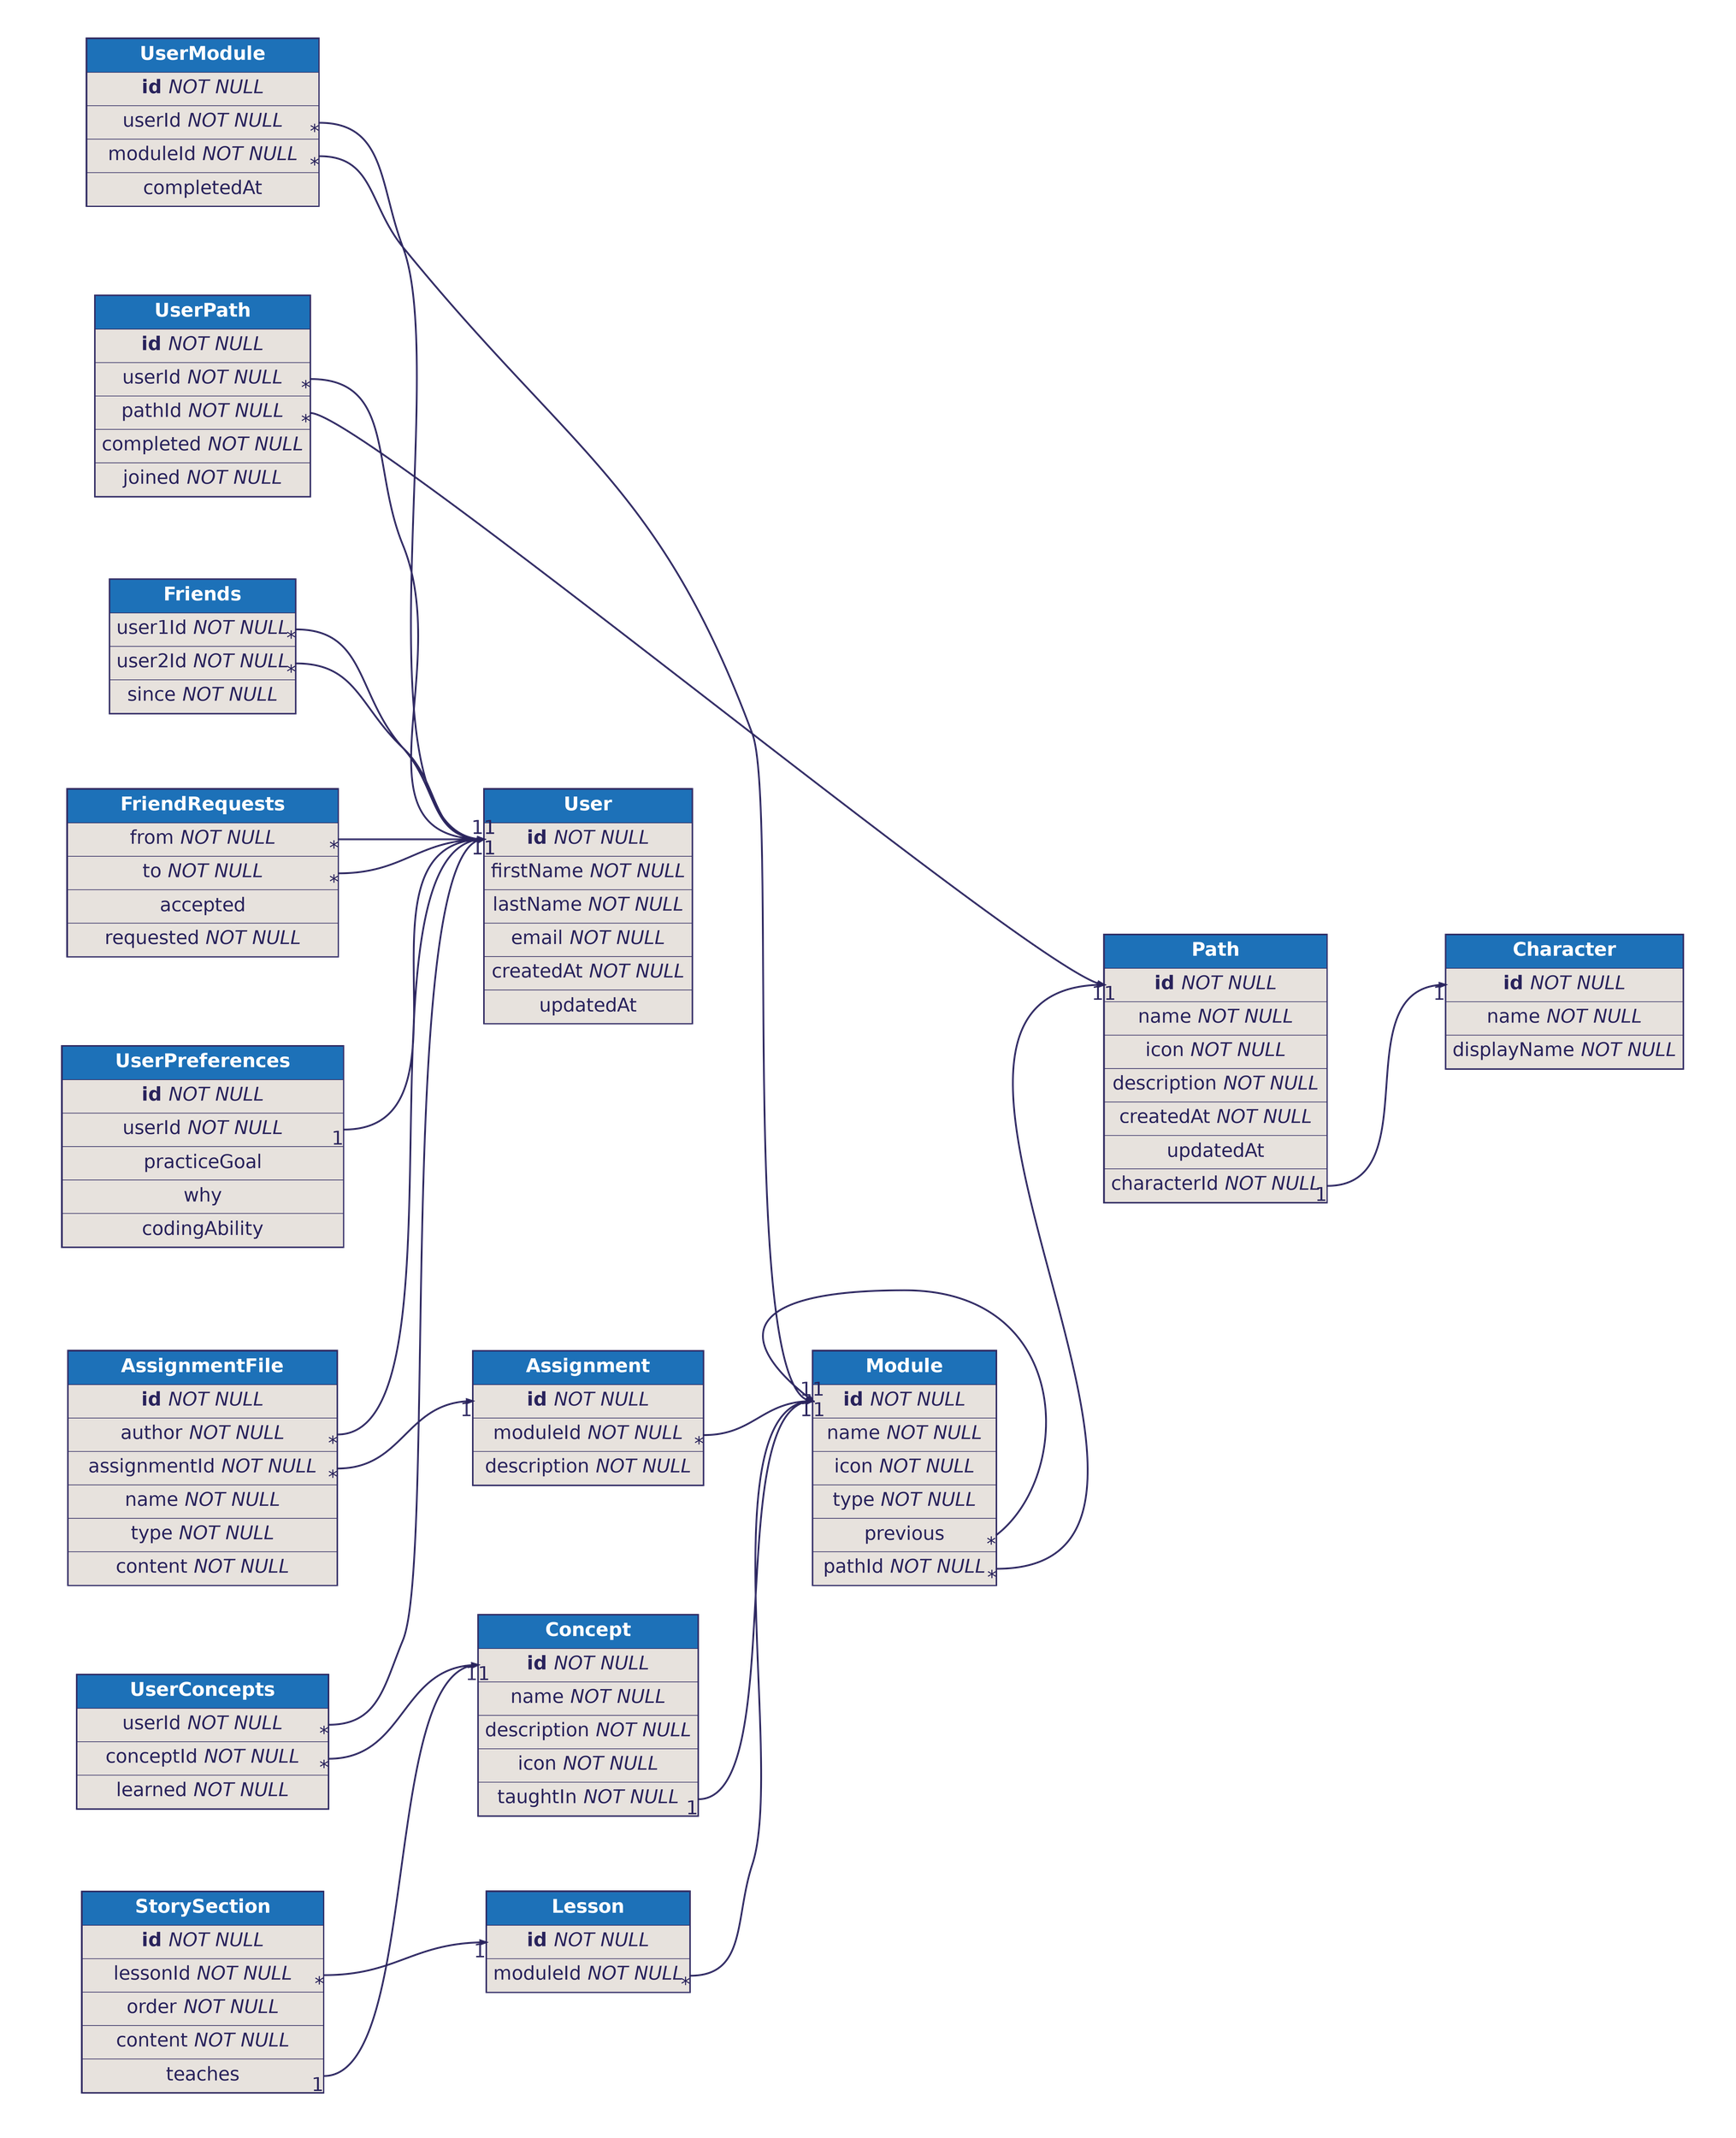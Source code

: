 digraph dbml {
      rankdir=LR;
      graph [fontname="helvetica", fontsize=32, fontcolor="#29235c", bgcolor="transparent"];
      node [penwidth=0, margin=0, fontname="helvetica", fontsize=32, fontcolor="#29235c"];
      edge [fontname="helvetica", fontsize=32, fontcolor="#29235c", color="#29235c"];

      
      
      "User" [id=User;label=<<TABLE BORDER="2" COLOR="#29235c" CELLBORDER="1" CELLSPACING="0" CELLPADDING="10" >
      <TR><TD PORT="f0" WIDTH="150" BGCOLOR="#1d71b8"><font color="#ffffff"><B>       User       </B></font></TD></TR>
<TR><TD PORT="f1" BGCOLOR="#e7e2dd"><b>id</b> <i>NOT NULL</i></TD></TR>
<TR><TD PORT="f2" BGCOLOR="#e7e2dd">firstName <i>NOT NULL</i></TD></TR>
<TR><TD PORT="f3" BGCOLOR="#e7e2dd">lastName <i>NOT NULL</i></TD></TR>
<TR><TD PORT="f4" BGCOLOR="#e7e2dd">email <i>NOT NULL</i></TD></TR>
<TR><TD PORT="f5" BGCOLOR="#e7e2dd">createdAt <i>NOT NULL</i></TD></TR>
<TR><TD PORT="f6" BGCOLOR="#e7e2dd">updatedAt</TD></TR>
    </TABLE>>];
"User" [id=User;label=<<TABLE BORDER="2" COLOR="#29235c" CELLBORDER="1" CELLSPACING="0" CELLPADDING="10" >
      <TR><TD PORT="f0" WIDTH="150" BGCOLOR="#1d71b8"><font color="#ffffff"><B>       User       </B></font></TD></TR>
<TR><TD PORT="f1" BGCOLOR="#e7e2dd"><b>id</b> <i>NOT NULL</i></TD></TR>
<TR><TD PORT="f2" BGCOLOR="#e7e2dd">firstName <i>NOT NULL</i></TD></TR>
<TR><TD PORT="f3" BGCOLOR="#e7e2dd">lastName <i>NOT NULL</i></TD></TR>
<TR><TD PORT="f4" BGCOLOR="#e7e2dd">email <i>NOT NULL</i></TD></TR>
<TR><TD PORT="f5" BGCOLOR="#e7e2dd">createdAt <i>NOT NULL</i></TD></TR>
<TR><TD PORT="f6" BGCOLOR="#e7e2dd">updatedAt</TD></TR>
    </TABLE>>];
"UserPreferences" [id=UserPreferences;label=<<TABLE BORDER="2" COLOR="#29235c" CELLBORDER="1" CELLSPACING="0" CELLPADDING="10" >
      <TR><TD PORT="f0" WIDTH="150" BGCOLOR="#1d71b8"><font color="#ffffff"><B>       UserPreferences       </B></font></TD></TR>
<TR><TD PORT="f1" BGCOLOR="#e7e2dd"><b>id</b> <i>NOT NULL</i></TD></TR>
<TR><TD PORT="f2" BGCOLOR="#e7e2dd">userId <i>NOT NULL</i></TD></TR>
<TR><TD PORT="f3" BGCOLOR="#e7e2dd">practiceGoal</TD></TR>
<TR><TD PORT="f4" BGCOLOR="#e7e2dd">why</TD></TR>
<TR><TD PORT="f5" BGCOLOR="#e7e2dd">codingAbility</TD></TR>
    </TABLE>>];
"Path" [id=Path;label=<<TABLE BORDER="2" COLOR="#29235c" CELLBORDER="1" CELLSPACING="0" CELLPADDING="10" >
      <TR><TD PORT="f0" WIDTH="150" BGCOLOR="#1d71b8"><font color="#ffffff"><B>       Path       </B></font></TD></TR>
<TR><TD PORT="f1" BGCOLOR="#e7e2dd"><b>id</b> <i>NOT NULL</i></TD></TR>
<TR><TD PORT="f2" BGCOLOR="#e7e2dd">name <i>NOT NULL</i></TD></TR>
<TR><TD PORT="f3" BGCOLOR="#e7e2dd">icon <i>NOT NULL</i></TD></TR>
<TR><TD PORT="f4" BGCOLOR="#e7e2dd">description <i>NOT NULL</i></TD></TR>
<TR><TD PORT="f5" BGCOLOR="#e7e2dd">createdAt <i>NOT NULL</i></TD></TR>
<TR><TD PORT="f6" BGCOLOR="#e7e2dd">updatedAt</TD></TR>
<TR><TD PORT="f7" BGCOLOR="#e7e2dd">characterId <i>NOT NULL</i></TD></TR>
    </TABLE>>];
"UserPath" [id=UserPath;label=<<TABLE BORDER="2" COLOR="#29235c" CELLBORDER="1" CELLSPACING="0" CELLPADDING="10" >
      <TR><TD PORT="f0" WIDTH="150" BGCOLOR="#1d71b8"><font color="#ffffff"><B>       UserPath       </B></font></TD></TR>
<TR><TD PORT="f1" BGCOLOR="#e7e2dd"><b>id</b> <i>NOT NULL</i></TD></TR>
<TR><TD PORT="f2" BGCOLOR="#e7e2dd">userId <i>NOT NULL</i></TD></TR>
<TR><TD PORT="f3" BGCOLOR="#e7e2dd">pathId <i>NOT NULL</i></TD></TR>
<TR><TD PORT="f4" BGCOLOR="#e7e2dd">completed <i>NOT NULL</i></TD></TR>
<TR><TD PORT="f5" BGCOLOR="#e7e2dd">joined <i>NOT NULL</i></TD></TR>
    </TABLE>>];
"Concept" [id=Concept;label=<<TABLE BORDER="2" COLOR="#29235c" CELLBORDER="1" CELLSPACING="0" CELLPADDING="10" >
      <TR><TD PORT="f0" WIDTH="150" BGCOLOR="#1d71b8"><font color="#ffffff"><B>       Concept       </B></font></TD></TR>
<TR><TD PORT="f1" BGCOLOR="#e7e2dd"><b>id</b> <i>NOT NULL</i></TD></TR>
<TR><TD PORT="f2" BGCOLOR="#e7e2dd">name <i>NOT NULL</i></TD></TR>
<TR><TD PORT="f3" BGCOLOR="#e7e2dd">description <i>NOT NULL</i></TD></TR>
<TR><TD PORT="f4" BGCOLOR="#e7e2dd">icon <i>NOT NULL</i></TD></TR>
<TR><TD PORT="f5" BGCOLOR="#e7e2dd">taughtIn <i>NOT NULL</i></TD></TR>
    </TABLE>>];
"UserConcepts" [id=UserConcepts;label=<<TABLE BORDER="2" COLOR="#29235c" CELLBORDER="1" CELLSPACING="0" CELLPADDING="10" >
      <TR><TD PORT="f0" WIDTH="150" BGCOLOR="#1d71b8"><font color="#ffffff"><B>       UserConcepts       </B></font></TD></TR>
<TR><TD PORT="f1" BGCOLOR="#e7e2dd">userId <i>NOT NULL</i></TD></TR>
<TR><TD PORT="f2" BGCOLOR="#e7e2dd">conceptId <i>NOT NULL</i></TD></TR>
<TR><TD PORT="f3" BGCOLOR="#e7e2dd">learned <i>NOT NULL</i></TD></TR>
    </TABLE>>];
"Module" [id=Module;label=<<TABLE BORDER="2" COLOR="#29235c" CELLBORDER="1" CELLSPACING="0" CELLPADDING="10" >
      <TR><TD PORT="f0" WIDTH="150" BGCOLOR="#1d71b8"><font color="#ffffff"><B>       Module       </B></font></TD></TR>
<TR><TD PORT="f1" BGCOLOR="#e7e2dd"><b>id</b> <i>NOT NULL</i></TD></TR>
<TR><TD PORT="f2" BGCOLOR="#e7e2dd">name <i>NOT NULL</i></TD></TR>
<TR><TD PORT="f3" BGCOLOR="#e7e2dd">icon <i>NOT NULL</i></TD></TR>
<TR><TD PORT="f4" BGCOLOR="#e7e2dd">type <i>NOT NULL</i></TD></TR>
<TR><TD PORT="f5" BGCOLOR="#e7e2dd">previous</TD></TR>
<TR><TD PORT="f6" BGCOLOR="#e7e2dd">pathId <i>NOT NULL</i></TD></TR>
    </TABLE>>];
"Module" [id=Module;label=<<TABLE BORDER="2" COLOR="#29235c" CELLBORDER="1" CELLSPACING="0" CELLPADDING="10" >
      <TR><TD PORT="f0" WIDTH="150" BGCOLOR="#1d71b8"><font color="#ffffff"><B>       Module       </B></font></TD></TR>
<TR><TD PORT="f1" BGCOLOR="#e7e2dd"><b>id</b> <i>NOT NULL</i></TD></TR>
<TR><TD PORT="f2" BGCOLOR="#e7e2dd">name <i>NOT NULL</i></TD></TR>
<TR><TD PORT="f3" BGCOLOR="#e7e2dd">icon <i>NOT NULL</i></TD></TR>
<TR><TD PORT="f4" BGCOLOR="#e7e2dd">type <i>NOT NULL</i></TD></TR>
<TR><TD PORT="f5" BGCOLOR="#e7e2dd">previous</TD></TR>
<TR><TD PORT="f6" BGCOLOR="#e7e2dd">pathId <i>NOT NULL</i></TD></TR>
    </TABLE>>];
"UserModule" [id=UserModule;label=<<TABLE BORDER="2" COLOR="#29235c" CELLBORDER="1" CELLSPACING="0" CELLPADDING="10" >
      <TR><TD PORT="f0" WIDTH="150" BGCOLOR="#1d71b8"><font color="#ffffff"><B>       UserModule       </B></font></TD></TR>
<TR><TD PORT="f1" BGCOLOR="#e7e2dd"><b>id</b> <i>NOT NULL</i></TD></TR>
<TR><TD PORT="f2" BGCOLOR="#e7e2dd">userId <i>NOT NULL</i></TD></TR>
<TR><TD PORT="f3" BGCOLOR="#e7e2dd">moduleId <i>NOT NULL</i></TD></TR>
<TR><TD PORT="f4" BGCOLOR="#e7e2dd">completedAt</TD></TR>
    </TABLE>>];
"Assignment" [id=Assignment;label=<<TABLE BORDER="2" COLOR="#29235c" CELLBORDER="1" CELLSPACING="0" CELLPADDING="10" >
      <TR><TD PORT="f0" WIDTH="150" BGCOLOR="#1d71b8"><font color="#ffffff"><B>       Assignment       </B></font></TD></TR>
<TR><TD PORT="f1" BGCOLOR="#e7e2dd"><b>id</b> <i>NOT NULL</i></TD></TR>
<TR><TD PORT="f2" BGCOLOR="#e7e2dd">moduleId <i>NOT NULL</i></TD></TR>
<TR><TD PORT="f3" BGCOLOR="#e7e2dd">description <i>NOT NULL</i></TD></TR>
    </TABLE>>];
"AssignmentFile" [id=AssignmentFile;label=<<TABLE BORDER="2" COLOR="#29235c" CELLBORDER="1" CELLSPACING="0" CELLPADDING="10" >
      <TR><TD PORT="f0" WIDTH="150" BGCOLOR="#1d71b8"><font color="#ffffff"><B>       AssignmentFile       </B></font></TD></TR>
<TR><TD PORT="f1" BGCOLOR="#e7e2dd"><b>id</b> <i>NOT NULL</i></TD></TR>
<TR><TD PORT="f2" BGCOLOR="#e7e2dd">author <i>NOT NULL</i></TD></TR>
<TR><TD PORT="f3" BGCOLOR="#e7e2dd">assignmentId <i>NOT NULL</i></TD></TR>
<TR><TD PORT="f4" BGCOLOR="#e7e2dd">name <i>NOT NULL</i></TD></TR>
<TR><TD PORT="f5" BGCOLOR="#e7e2dd">type <i>NOT NULL</i></TD></TR>
<TR><TD PORT="f6" BGCOLOR="#e7e2dd">content <i>NOT NULL</i></TD></TR>
    </TABLE>>];
"AssignmentFile" [id=AssignmentFile;label=<<TABLE BORDER="2" COLOR="#29235c" CELLBORDER="1" CELLSPACING="0" CELLPADDING="10" >
      <TR><TD PORT="f0" WIDTH="150" BGCOLOR="#1d71b8"><font color="#ffffff"><B>       AssignmentFile       </B></font></TD></TR>
<TR><TD PORT="f1" BGCOLOR="#e7e2dd"><b>id</b> <i>NOT NULL</i></TD></TR>
<TR><TD PORT="f2" BGCOLOR="#e7e2dd">author <i>NOT NULL</i></TD></TR>
<TR><TD PORT="f3" BGCOLOR="#e7e2dd">assignmentId <i>NOT NULL</i></TD></TR>
<TR><TD PORT="f4" BGCOLOR="#e7e2dd">name <i>NOT NULL</i></TD></TR>
<TR><TD PORT="f5" BGCOLOR="#e7e2dd">type <i>NOT NULL</i></TD></TR>
<TR><TD PORT="f6" BGCOLOR="#e7e2dd">content <i>NOT NULL</i></TD></TR>
    </TABLE>>];
"Lesson" [id=Lesson;label=<<TABLE BORDER="2" COLOR="#29235c" CELLBORDER="1" CELLSPACING="0" CELLPADDING="10" >
      <TR><TD PORT="f0" WIDTH="150" BGCOLOR="#1d71b8"><font color="#ffffff"><B>       Lesson       </B></font></TD></TR>
<TR><TD PORT="f1" BGCOLOR="#e7e2dd"><b>id</b> <i>NOT NULL</i></TD></TR>
<TR><TD PORT="f2" BGCOLOR="#e7e2dd">moduleId <i>NOT NULL</i></TD></TR>
    </TABLE>>];
"Lesson" [id=Lesson;label=<<TABLE BORDER="2" COLOR="#29235c" CELLBORDER="1" CELLSPACING="0" CELLPADDING="10" >
      <TR><TD PORT="f0" WIDTH="150" BGCOLOR="#1d71b8"><font color="#ffffff"><B>       Lesson       </B></font></TD></TR>
<TR><TD PORT="f1" BGCOLOR="#e7e2dd"><b>id</b> <i>NOT NULL</i></TD></TR>
<TR><TD PORT="f2" BGCOLOR="#e7e2dd">moduleId <i>NOT NULL</i></TD></TR>
    </TABLE>>];
"StorySection" [id=StorySection;label=<<TABLE BORDER="2" COLOR="#29235c" CELLBORDER="1" CELLSPACING="0" CELLPADDING="10" >
      <TR><TD PORT="f0" WIDTH="150" BGCOLOR="#1d71b8"><font color="#ffffff"><B>       StorySection       </B></font></TD></TR>
<TR><TD PORT="f1" BGCOLOR="#e7e2dd"><b>id</b> <i>NOT NULL</i></TD></TR>
<TR><TD PORT="f2" BGCOLOR="#e7e2dd">lessonId <i>NOT NULL</i></TD></TR>
<TR><TD PORT="f3" BGCOLOR="#e7e2dd">order <i>NOT NULL</i></TD></TR>
<TR><TD PORT="f4" BGCOLOR="#e7e2dd">content <i>NOT NULL</i></TD></TR>
<TR><TD PORT="f5" BGCOLOR="#e7e2dd">teaches</TD></TR>
    </TABLE>>];
"StorySection" [id=StorySection;label=<<TABLE BORDER="2" COLOR="#29235c" CELLBORDER="1" CELLSPACING="0" CELLPADDING="10" >
      <TR><TD PORT="f0" WIDTH="150" BGCOLOR="#1d71b8"><font color="#ffffff"><B>       StorySection       </B></font></TD></TR>
<TR><TD PORT="f1" BGCOLOR="#e7e2dd"><b>id</b> <i>NOT NULL</i></TD></TR>
<TR><TD PORT="f2" BGCOLOR="#e7e2dd">lessonId <i>NOT NULL</i></TD></TR>
<TR><TD PORT="f3" BGCOLOR="#e7e2dd">order <i>NOT NULL</i></TD></TR>
<TR><TD PORT="f4" BGCOLOR="#e7e2dd">content <i>NOT NULL</i></TD></TR>
<TR><TD PORT="f5" BGCOLOR="#e7e2dd">teaches</TD></TR>
    </TABLE>>];
"Character" [id=Character;label=<<TABLE BORDER="2" COLOR="#29235c" CELLBORDER="1" CELLSPACING="0" CELLPADDING="10" >
      <TR><TD PORT="f0" WIDTH="150" BGCOLOR="#1d71b8"><font color="#ffffff"><B>       Character       </B></font></TD></TR>
<TR><TD PORT="f1" BGCOLOR="#e7e2dd"><b>id</b> <i>NOT NULL</i></TD></TR>
<TR><TD PORT="f2" BGCOLOR="#e7e2dd">name <i>NOT NULL</i></TD></TR>
<TR><TD PORT="f3" BGCOLOR="#e7e2dd">displayName <i>NOT NULL</i></TD></TR>
    </TABLE>>];
"Friends" [id=Friends;label=<<TABLE BORDER="2" COLOR="#29235c" CELLBORDER="1" CELLSPACING="0" CELLPADDING="10" >
      <TR><TD PORT="f0" WIDTH="150" BGCOLOR="#1d71b8"><font color="#ffffff"><B>       Friends       </B></font></TD></TR>
<TR><TD PORT="f1" BGCOLOR="#e7e2dd">user1Id <i>NOT NULL</i></TD></TR>
<TR><TD PORT="f2" BGCOLOR="#e7e2dd">user2Id <i>NOT NULL</i></TD></TR>
<TR><TD PORT="f3" BGCOLOR="#e7e2dd">since <i>NOT NULL</i></TD></TR>
    </TABLE>>];
"FriendRequests" [id=FriendRequests;label=<<TABLE BORDER="2" COLOR="#29235c" CELLBORDER="1" CELLSPACING="0" CELLPADDING="10" >
      <TR><TD PORT="f0" WIDTH="150" BGCOLOR="#1d71b8"><font color="#ffffff"><B>       FriendRequests       </B></font></TD></TR>
<TR><TD PORT="f1" BGCOLOR="#e7e2dd">from <i>NOT NULL</i></TD></TR>
<TR><TD PORT="f2" BGCOLOR="#e7e2dd">to <i>NOT NULL</i></TD></TR>
<TR><TD PORT="f3" BGCOLOR="#e7e2dd">accepted</TD></TR>
<TR><TD PORT="f4" BGCOLOR="#e7e2dd">requested <i>NOT NULL</i></TD></TR>
    </TABLE>>];
    
      UserPreferences:f0 -> User:f0 [style=invis, weight=100, color=red]
    UserPreferences:f2:e -> User:f1:w [penwidth=3, color="#29235c", headlabel="1", taillabel="1", arrowhead="normal", arrowtail="none"]
Path:f0 -> Character:f0 [style=invis, weight=100, color=red]
    Path:f7:e -> Character:f1:w [penwidth=3, color="#29235c", headlabel="1", taillabel="1", arrowhead="normal", arrowtail="none"]
UserPath:f0 -> User:f0 [style=invis, weight=100, color=red]
    UserPath:f2:e -> User:f1:w [penwidth=3, color="#29235c", headlabel="1", taillabel="*", arrowhead="normal", arrowtail="none"]
UserPath:f0 -> Path:f0 [style=invis, weight=100, color=red]
    UserPath:f3:e -> Path:f1:w [penwidth=3, color="#29235c", headlabel="1", taillabel="*", arrowhead="normal", arrowtail="none"]
Concept:f0 -> Module:f0 [style=invis, weight=100, color=red]
    Concept:f5:e -> Module:f1:w [penwidth=3, color="#29235c", headlabel="1", taillabel="1", arrowhead="normal", arrowtail="none"]
UserConcepts:f0 -> User:f0 [style=invis, weight=100, color=red]
    UserConcepts:f1:e -> User:f1:w [penwidth=3, color="#29235c", headlabel="1", taillabel="*", arrowhead="normal", arrowtail="none"]
UserConcepts:f0 -> Concept:f0 [style=invis, weight=100, color=red]
    UserConcepts:f2:e -> Concept:f1:w [penwidth=3, color="#29235c", headlabel="1", taillabel="*", arrowhead="normal", arrowtail="none"]
Module:f0 -> Module:f0 [style=invis, weight=100, color=red]
    Module:f5:e -> Module:f1:w [penwidth=3, color="#29235c", headlabel="1", taillabel="*", arrowhead="normal", arrowtail="none"]
Module:f0 -> Path:f0 [style=invis, weight=100, color=red]
    Module:f6:e -> Path:f1:w [penwidth=3, color="#29235c", headlabel="1", taillabel="*", arrowhead="normal", arrowtail="none"]
UserModule:f0 -> User:f0 [style=invis, weight=100, color=red]
    UserModule:f2:e -> User:f1:w [penwidth=3, color="#29235c", headlabel="1", taillabel="*", arrowhead="normal", arrowtail="none"]
UserModule:f0 -> Module:f0 [style=invis, weight=100, color=red]
    UserModule:f3:e -> Module:f1:w [penwidth=3, color="#29235c", headlabel="1", taillabel="*", arrowhead="normal", arrowtail="none"]
Assignment:f0 -> Module:f0 [style=invis, weight=100, color=red]
    Assignment:f2:e -> Module:f1:w [penwidth=3, color="#29235c", headlabel="1", taillabel="*", arrowhead="normal", arrowtail="none"]
AssignmentFile:f0 -> User:f0 [style=invis, weight=100, color=red]
    AssignmentFile:f2:e -> User:f1:w [penwidth=3, color="#29235c", headlabel="1", taillabel="*", arrowhead="normal", arrowtail="none"]
AssignmentFile:f0 -> Assignment:f0 [style=invis, weight=100, color=red]
    AssignmentFile:f3:e -> Assignment:f1:w [penwidth=3, color="#29235c", headlabel="1", taillabel="*", arrowhead="normal", arrowtail="none"]
Lesson:f0 -> Module:f0 [style=invis, weight=100, color=red]
    Lesson:f2:e -> Module:f1:w [penwidth=3, color="#29235c", headlabel="1", taillabel="*", arrowhead="normal", arrowtail="none"]
StorySection:f0 -> Lesson:f0 [style=invis, weight=100, color=red]
    StorySection:f2:e -> Lesson:f1:w [penwidth=3, color="#29235c", headlabel="1", taillabel="*", arrowhead="normal", arrowtail="none"]
StorySection:f0 -> Concept:f0 [style=invis, weight=100, color=red]
    StorySection:f5:e -> Concept:f1:w [penwidth=3, color="#29235c", headlabel="1", taillabel="1", arrowhead="normal", arrowtail="none"]
Friends:f0 -> User:f0 [style=invis, weight=100, color=red]
    Friends:f1:e -> User:f1:w [penwidth=3, color="#29235c", headlabel="1", taillabel="*", arrowhead="normal", arrowtail="none"]
Friends:f0 -> User:f0 [style=invis, weight=100, color=red]
    Friends:f2:e -> User:f1:w [penwidth=3, color="#29235c", headlabel="1", taillabel="*", arrowhead="normal", arrowtail="none"]
FriendRequests:f0 -> User:f0 [style=invis, weight=100, color=red]
    FriendRequests:f1:e -> User:f1:w [penwidth=3, color="#29235c", headlabel="1", taillabel="*", arrowhead="normal", arrowtail="none"]
FriendRequests:f0 -> User:f0 [style=invis, weight=100, color=red]
    FriendRequests:f2:e -> User:f1:w [penwidth=3, color="#29235c", headlabel="1", taillabel="*", arrowhead="normal", arrowtail="none"]
    }